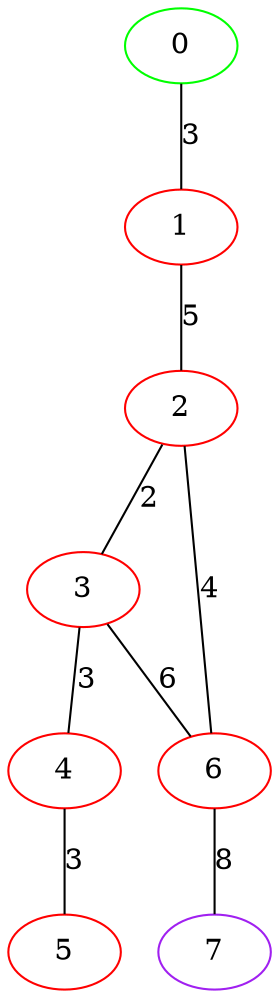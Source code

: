 graph "" {
0 [color=green, weight=2];
1 [color=red, weight=1];
2 [color=red, weight=1];
3 [color=red, weight=1];
4 [color=red, weight=1];
5 [color=red, weight=1];
6 [color=red, weight=1];
7 [color=purple, weight=4];
0 -- 1  [key=0, label=3];
1 -- 2  [key=0, label=5];
2 -- 3  [key=0, label=2];
2 -- 6  [key=0, label=4];
3 -- 4  [key=0, label=3];
3 -- 6  [key=0, label=6];
4 -- 5  [key=0, label=3];
6 -- 7  [key=0, label=8];
}
